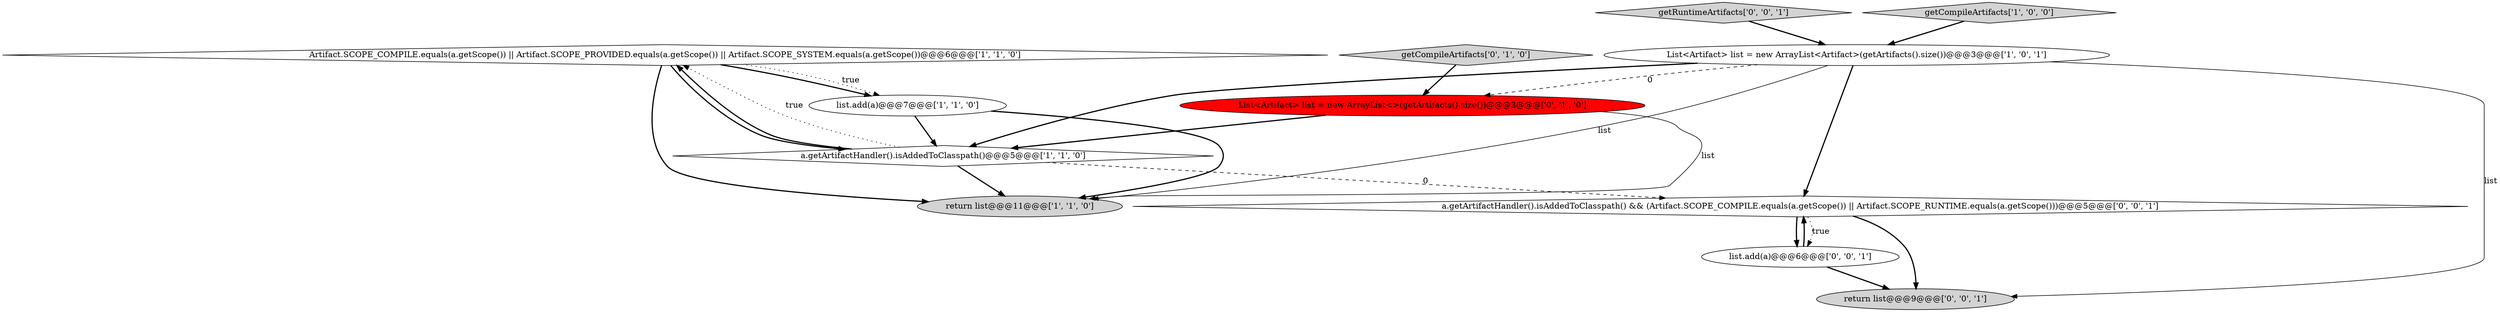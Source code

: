 digraph {
4 [style = filled, label = "return list@@@11@@@['1', '1', '0']", fillcolor = lightgray, shape = ellipse image = "AAA0AAABBB1BBB"];
5 [style = filled, label = "Artifact.SCOPE_COMPILE.equals(a.getScope()) || Artifact.SCOPE_PROVIDED.equals(a.getScope()) || Artifact.SCOPE_SYSTEM.equals(a.getScope())@@@6@@@['1', '1', '0']", fillcolor = white, shape = diamond image = "AAA0AAABBB1BBB"];
11 [style = filled, label = "list.add(a)@@@6@@@['0', '0', '1']", fillcolor = white, shape = ellipse image = "AAA0AAABBB3BBB"];
9 [style = filled, label = "return list@@@9@@@['0', '0', '1']", fillcolor = lightgray, shape = ellipse image = "AAA0AAABBB3BBB"];
1 [style = filled, label = "a.getArtifactHandler().isAddedToClasspath()@@@5@@@['1', '1', '0']", fillcolor = white, shape = diamond image = "AAA0AAABBB1BBB"];
7 [style = filled, label = "getCompileArtifacts['0', '1', '0']", fillcolor = lightgray, shape = diamond image = "AAA0AAABBB2BBB"];
8 [style = filled, label = "getRuntimeArtifacts['0', '0', '1']", fillcolor = lightgray, shape = diamond image = "AAA0AAABBB3BBB"];
0 [style = filled, label = "getCompileArtifacts['1', '0', '0']", fillcolor = lightgray, shape = diamond image = "AAA0AAABBB1BBB"];
2 [style = filled, label = "list.add(a)@@@7@@@['1', '1', '0']", fillcolor = white, shape = ellipse image = "AAA0AAABBB1BBB"];
10 [style = filled, label = "a.getArtifactHandler().isAddedToClasspath() && (Artifact.SCOPE_COMPILE.equals(a.getScope()) || Artifact.SCOPE_RUNTIME.equals(a.getScope()))@@@5@@@['0', '0', '1']", fillcolor = white, shape = diamond image = "AAA0AAABBB3BBB"];
3 [style = filled, label = "List<Artifact> list = new ArrayList<Artifact>(getArtifacts().size())@@@3@@@['1', '0', '1']", fillcolor = white, shape = ellipse image = "AAA0AAABBB1BBB"];
6 [style = filled, label = "List<Artifact> list = new ArrayList<>(getArtifacts().size())@@@3@@@['0', '1', '0']", fillcolor = red, shape = ellipse image = "AAA1AAABBB2BBB"];
1->5 [style = bold, label=""];
0->3 [style = bold, label=""];
1->4 [style = bold, label=""];
3->6 [style = dashed, label="0"];
3->1 [style = bold, label=""];
2->1 [style = bold, label=""];
8->3 [style = bold, label=""];
1->10 [style = dashed, label="0"];
11->9 [style = bold, label=""];
2->4 [style = bold, label=""];
6->1 [style = bold, label=""];
5->1 [style = bold, label=""];
3->10 [style = bold, label=""];
5->2 [style = bold, label=""];
6->4 [style = solid, label="list"];
10->11 [style = dotted, label="true"];
11->10 [style = bold, label=""];
5->4 [style = bold, label=""];
7->6 [style = bold, label=""];
3->9 [style = solid, label="list"];
10->9 [style = bold, label=""];
3->4 [style = solid, label="list"];
1->5 [style = dotted, label="true"];
5->2 [style = dotted, label="true"];
10->11 [style = bold, label=""];
}
